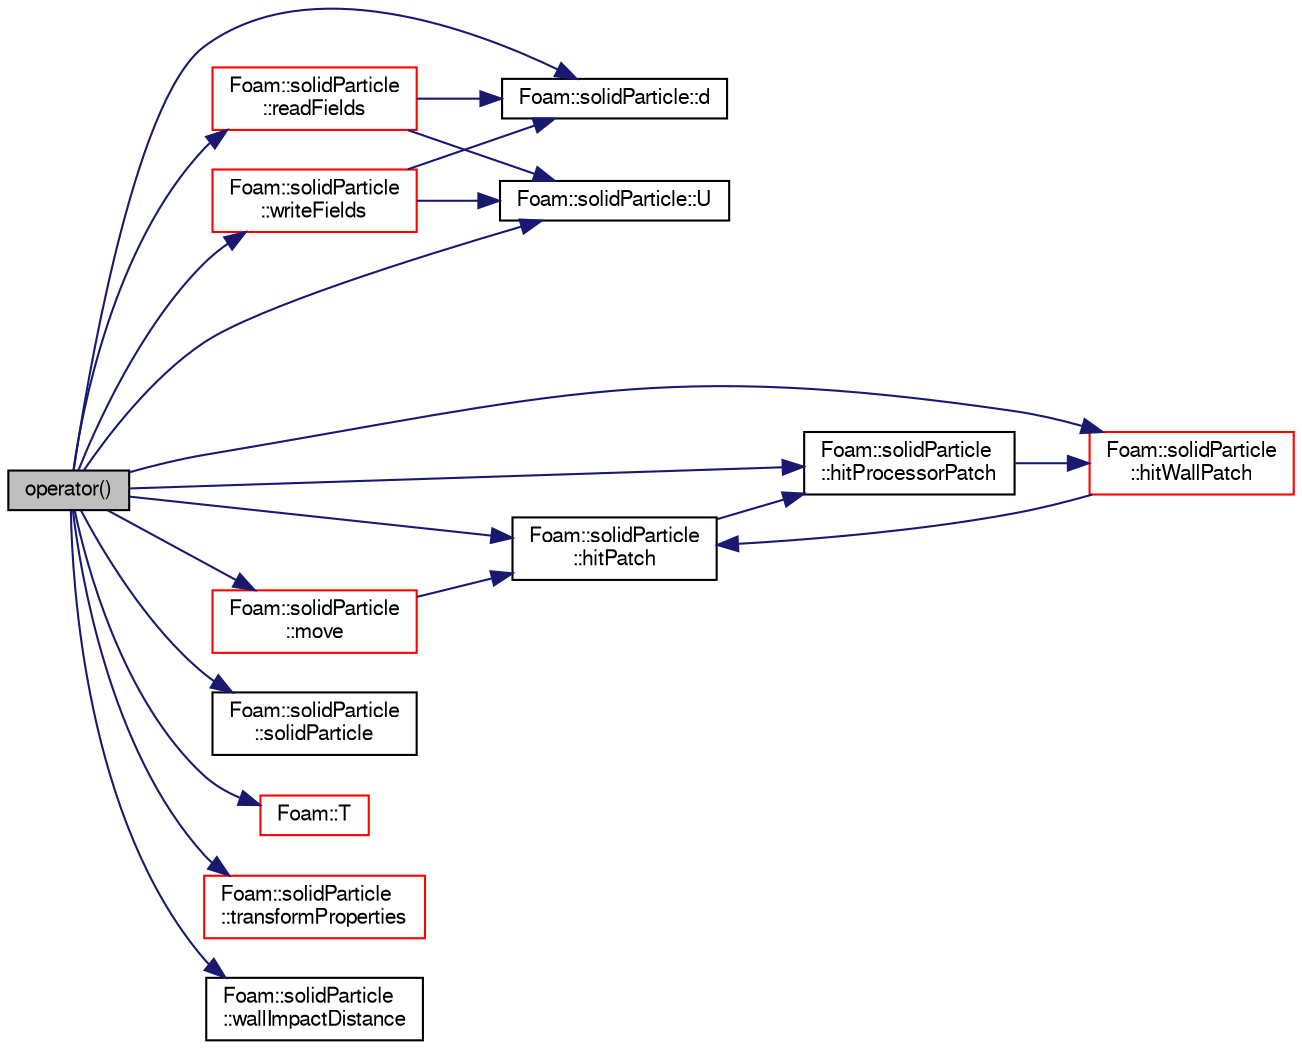 digraph "operator()"
{
  bgcolor="transparent";
  edge [fontname="FreeSans",fontsize="10",labelfontname="FreeSans",labelfontsize="10"];
  node [fontname="FreeSans",fontsize="10",shape=record];
  rankdir="LR";
  Node2 [label="operator()",height=0.2,width=0.4,color="black", fillcolor="grey75", style="filled", fontcolor="black"];
  Node2 -> Node3 [color="midnightblue",fontsize="10",style="solid",fontname="FreeSans"];
  Node3 [label="Foam::solidParticle::d",height=0.2,width=0.4,color="black",URL="$a24502.html#a4021481c538e4f3a8507462ec520c077",tooltip="Return diameter. "];
  Node2 -> Node4 [color="midnightblue",fontsize="10",style="solid",fontname="FreeSans"];
  Node4 [label="Foam::solidParticle\l::hitPatch",height=0.2,width=0.4,color="black",URL="$a24502.html#a4caf1bad861c1ac81a4479c6de40ec58",tooltip="Overridable function to handle the particle hitting a patch. "];
  Node4 -> Node5 [color="midnightblue",fontsize="10",style="solid",fontname="FreeSans"];
  Node5 [label="Foam::solidParticle\l::hitProcessorPatch",height=0.2,width=0.4,color="black",URL="$a24502.html#a14f5c2f6515b821449df47a8dacccac9",tooltip="Overridable function to handle the particle hitting a. "];
  Node5 -> Node6 [color="midnightblue",fontsize="10",style="solid",fontname="FreeSans"];
  Node6 [label="Foam::solidParticle\l::hitWallPatch",height=0.2,width=0.4,color="red",URL="$a24502.html#a83ddd4996e7a12d68168442c5f04ca72",tooltip="Overridable function to handle the particle hitting a wallPatch. "];
  Node6 -> Node4 [color="midnightblue",fontsize="10",style="solid",fontname="FreeSans"];
  Node2 -> Node5 [color="midnightblue",fontsize="10",style="solid",fontname="FreeSans"];
  Node2 -> Node6 [color="midnightblue",fontsize="10",style="solid",fontname="FreeSans"];
  Node2 -> Node59 [color="midnightblue",fontsize="10",style="solid",fontname="FreeSans"];
  Node59 [label="Foam::solidParticle\l::move",height=0.2,width=0.4,color="red",URL="$a24502.html#aa3b793966d64802fdf262dd4d14d21ed",tooltip="Move. "];
  Node59 -> Node4 [color="midnightblue",fontsize="10",style="solid",fontname="FreeSans"];
  Node2 -> Node74 [color="midnightblue",fontsize="10",style="solid",fontname="FreeSans"];
  Node74 [label="Foam::solidParticle\l::readFields",height=0.2,width=0.4,color="red",URL="$a24502.html#ac7cf0a4e59ebca835e0e428904eecb41"];
  Node74 -> Node3 [color="midnightblue",fontsize="10",style="solid",fontname="FreeSans"];
  Node74 -> Node80 [color="midnightblue",fontsize="10",style="solid",fontname="FreeSans"];
  Node80 [label="Foam::solidParticle::U",height=0.2,width=0.4,color="black",URL="$a24502.html#a2da97b6a54ebcce689188d39a79ded21",tooltip="Return velocity. "];
  Node2 -> Node81 [color="midnightblue",fontsize="10",style="solid",fontname="FreeSans"];
  Node81 [label="Foam::solidParticle\l::solidParticle",height=0.2,width=0.4,color="black",URL="$a24502.html#aeb331fe13ef769f090993b0969366a66",tooltip="Construct from components. "];
  Node2 -> Node82 [color="midnightblue",fontsize="10",style="solid",fontname="FreeSans"];
  Node82 [label="Foam::T",height=0.2,width=0.4,color="red",URL="$a21124.html#ae57fda0abb14bb0944947c463c6e09d4"];
  Node2 -> Node83 [color="midnightblue",fontsize="10",style="solid",fontname="FreeSans"];
  Node83 [label="Foam::solidParticle\l::transformProperties",height=0.2,width=0.4,color="red",URL="$a24502.html#a021e6438cfdab7a29053eb812cda8ea3",tooltip="Transform the physical properties of the particle. "];
  Node2 -> Node80 [color="midnightblue",fontsize="10",style="solid",fontname="FreeSans"];
  Node2 -> Node86 [color="midnightblue",fontsize="10",style="solid",fontname="FreeSans"];
  Node86 [label="Foam::solidParticle\l::wallImpactDistance",height=0.2,width=0.4,color="black",URL="$a24502.html#ac5056b7935987d250b180043ff9665fc",tooltip="The nearest distance to a wall that. "];
  Node2 -> Node87 [color="midnightblue",fontsize="10",style="solid",fontname="FreeSans"];
  Node87 [label="Foam::solidParticle\l::writeFields",height=0.2,width=0.4,color="red",URL="$a24502.html#ae8ec839877d43a55d64c270034768f28"];
  Node87 -> Node3 [color="midnightblue",fontsize="10",style="solid",fontname="FreeSans"];
  Node87 -> Node80 [color="midnightblue",fontsize="10",style="solid",fontname="FreeSans"];
}
